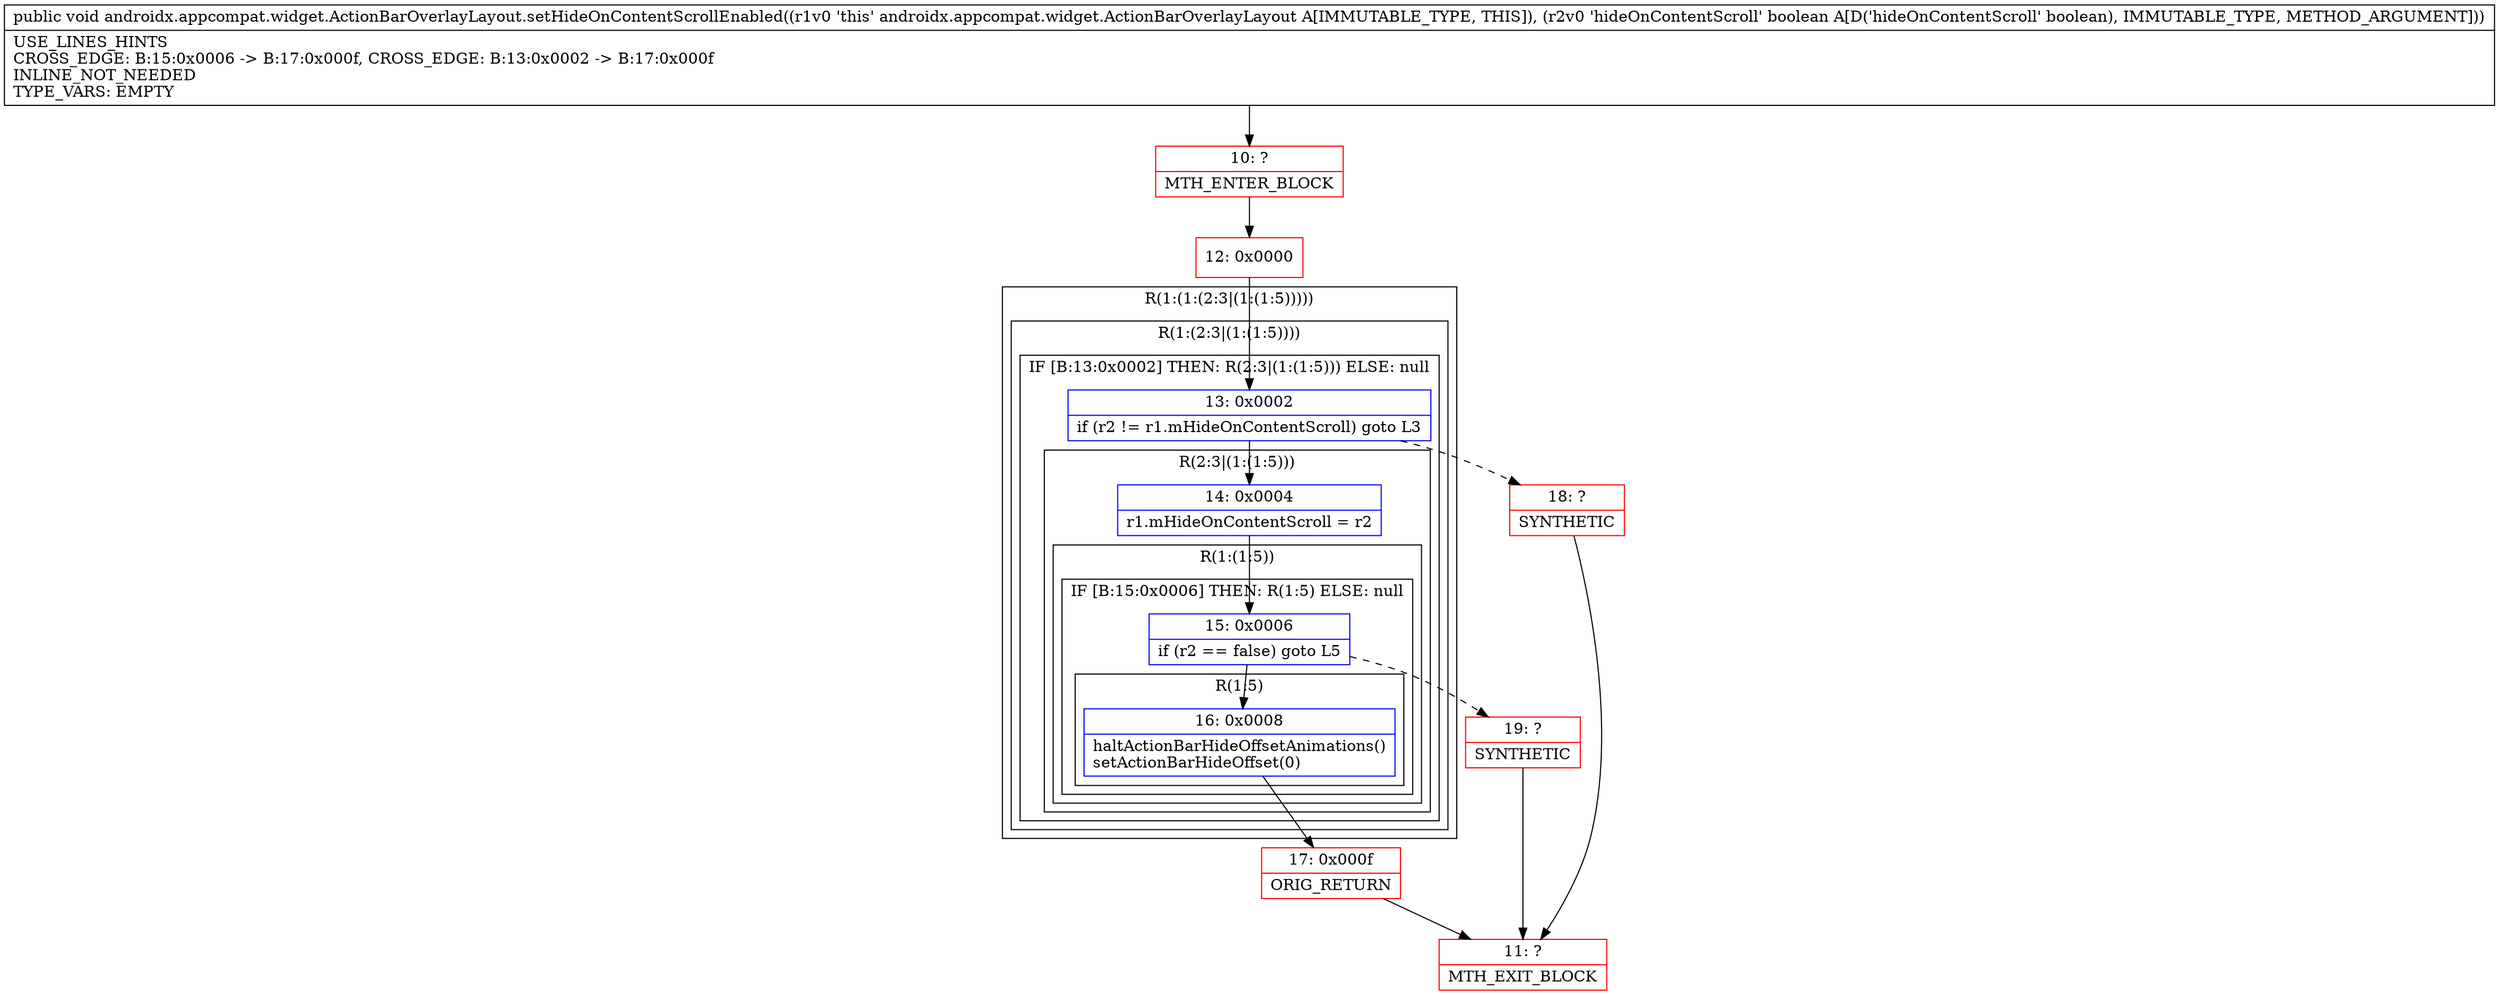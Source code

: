 digraph "CFG forandroidx.appcompat.widget.ActionBarOverlayLayout.setHideOnContentScrollEnabled(Z)V" {
subgraph cluster_Region_800392454 {
label = "R(1:(1:(2:3|(1:(1:5)))))";
node [shape=record,color=blue];
subgraph cluster_Region_1166026967 {
label = "R(1:(2:3|(1:(1:5))))";
node [shape=record,color=blue];
subgraph cluster_IfRegion_1160667121 {
label = "IF [B:13:0x0002] THEN: R(2:3|(1:(1:5))) ELSE: null";
node [shape=record,color=blue];
Node_13 [shape=record,label="{13\:\ 0x0002|if (r2 != r1.mHideOnContentScroll) goto L3\l}"];
subgraph cluster_Region_341266446 {
label = "R(2:3|(1:(1:5)))";
node [shape=record,color=blue];
Node_14 [shape=record,label="{14\:\ 0x0004|r1.mHideOnContentScroll = r2\l}"];
subgraph cluster_Region_332266167 {
label = "R(1:(1:5))";
node [shape=record,color=blue];
subgraph cluster_IfRegion_1473228425 {
label = "IF [B:15:0x0006] THEN: R(1:5) ELSE: null";
node [shape=record,color=blue];
Node_15 [shape=record,label="{15\:\ 0x0006|if (r2 == false) goto L5\l}"];
subgraph cluster_Region_1613345366 {
label = "R(1:5)";
node [shape=record,color=blue];
Node_16 [shape=record,label="{16\:\ 0x0008|haltActionBarHideOffsetAnimations()\lsetActionBarHideOffset(0)\l}"];
}
}
}
}
}
}
}
Node_10 [shape=record,color=red,label="{10\:\ ?|MTH_ENTER_BLOCK\l}"];
Node_12 [shape=record,color=red,label="{12\:\ 0x0000}"];
Node_17 [shape=record,color=red,label="{17\:\ 0x000f|ORIG_RETURN\l}"];
Node_11 [shape=record,color=red,label="{11\:\ ?|MTH_EXIT_BLOCK\l}"];
Node_19 [shape=record,color=red,label="{19\:\ ?|SYNTHETIC\l}"];
Node_18 [shape=record,color=red,label="{18\:\ ?|SYNTHETIC\l}"];
MethodNode[shape=record,label="{public void androidx.appcompat.widget.ActionBarOverlayLayout.setHideOnContentScrollEnabled((r1v0 'this' androidx.appcompat.widget.ActionBarOverlayLayout A[IMMUTABLE_TYPE, THIS]), (r2v0 'hideOnContentScroll' boolean A[D('hideOnContentScroll' boolean), IMMUTABLE_TYPE, METHOD_ARGUMENT]))  | USE_LINES_HINTS\lCROSS_EDGE: B:15:0x0006 \-\> B:17:0x000f, CROSS_EDGE: B:13:0x0002 \-\> B:17:0x000f\lINLINE_NOT_NEEDED\lTYPE_VARS: EMPTY\l}"];
MethodNode -> Node_10;Node_13 -> Node_14;
Node_13 -> Node_18[style=dashed];
Node_14 -> Node_15;
Node_15 -> Node_16;
Node_15 -> Node_19[style=dashed];
Node_16 -> Node_17;
Node_10 -> Node_12;
Node_12 -> Node_13;
Node_17 -> Node_11;
Node_19 -> Node_11;
Node_18 -> Node_11;
}

